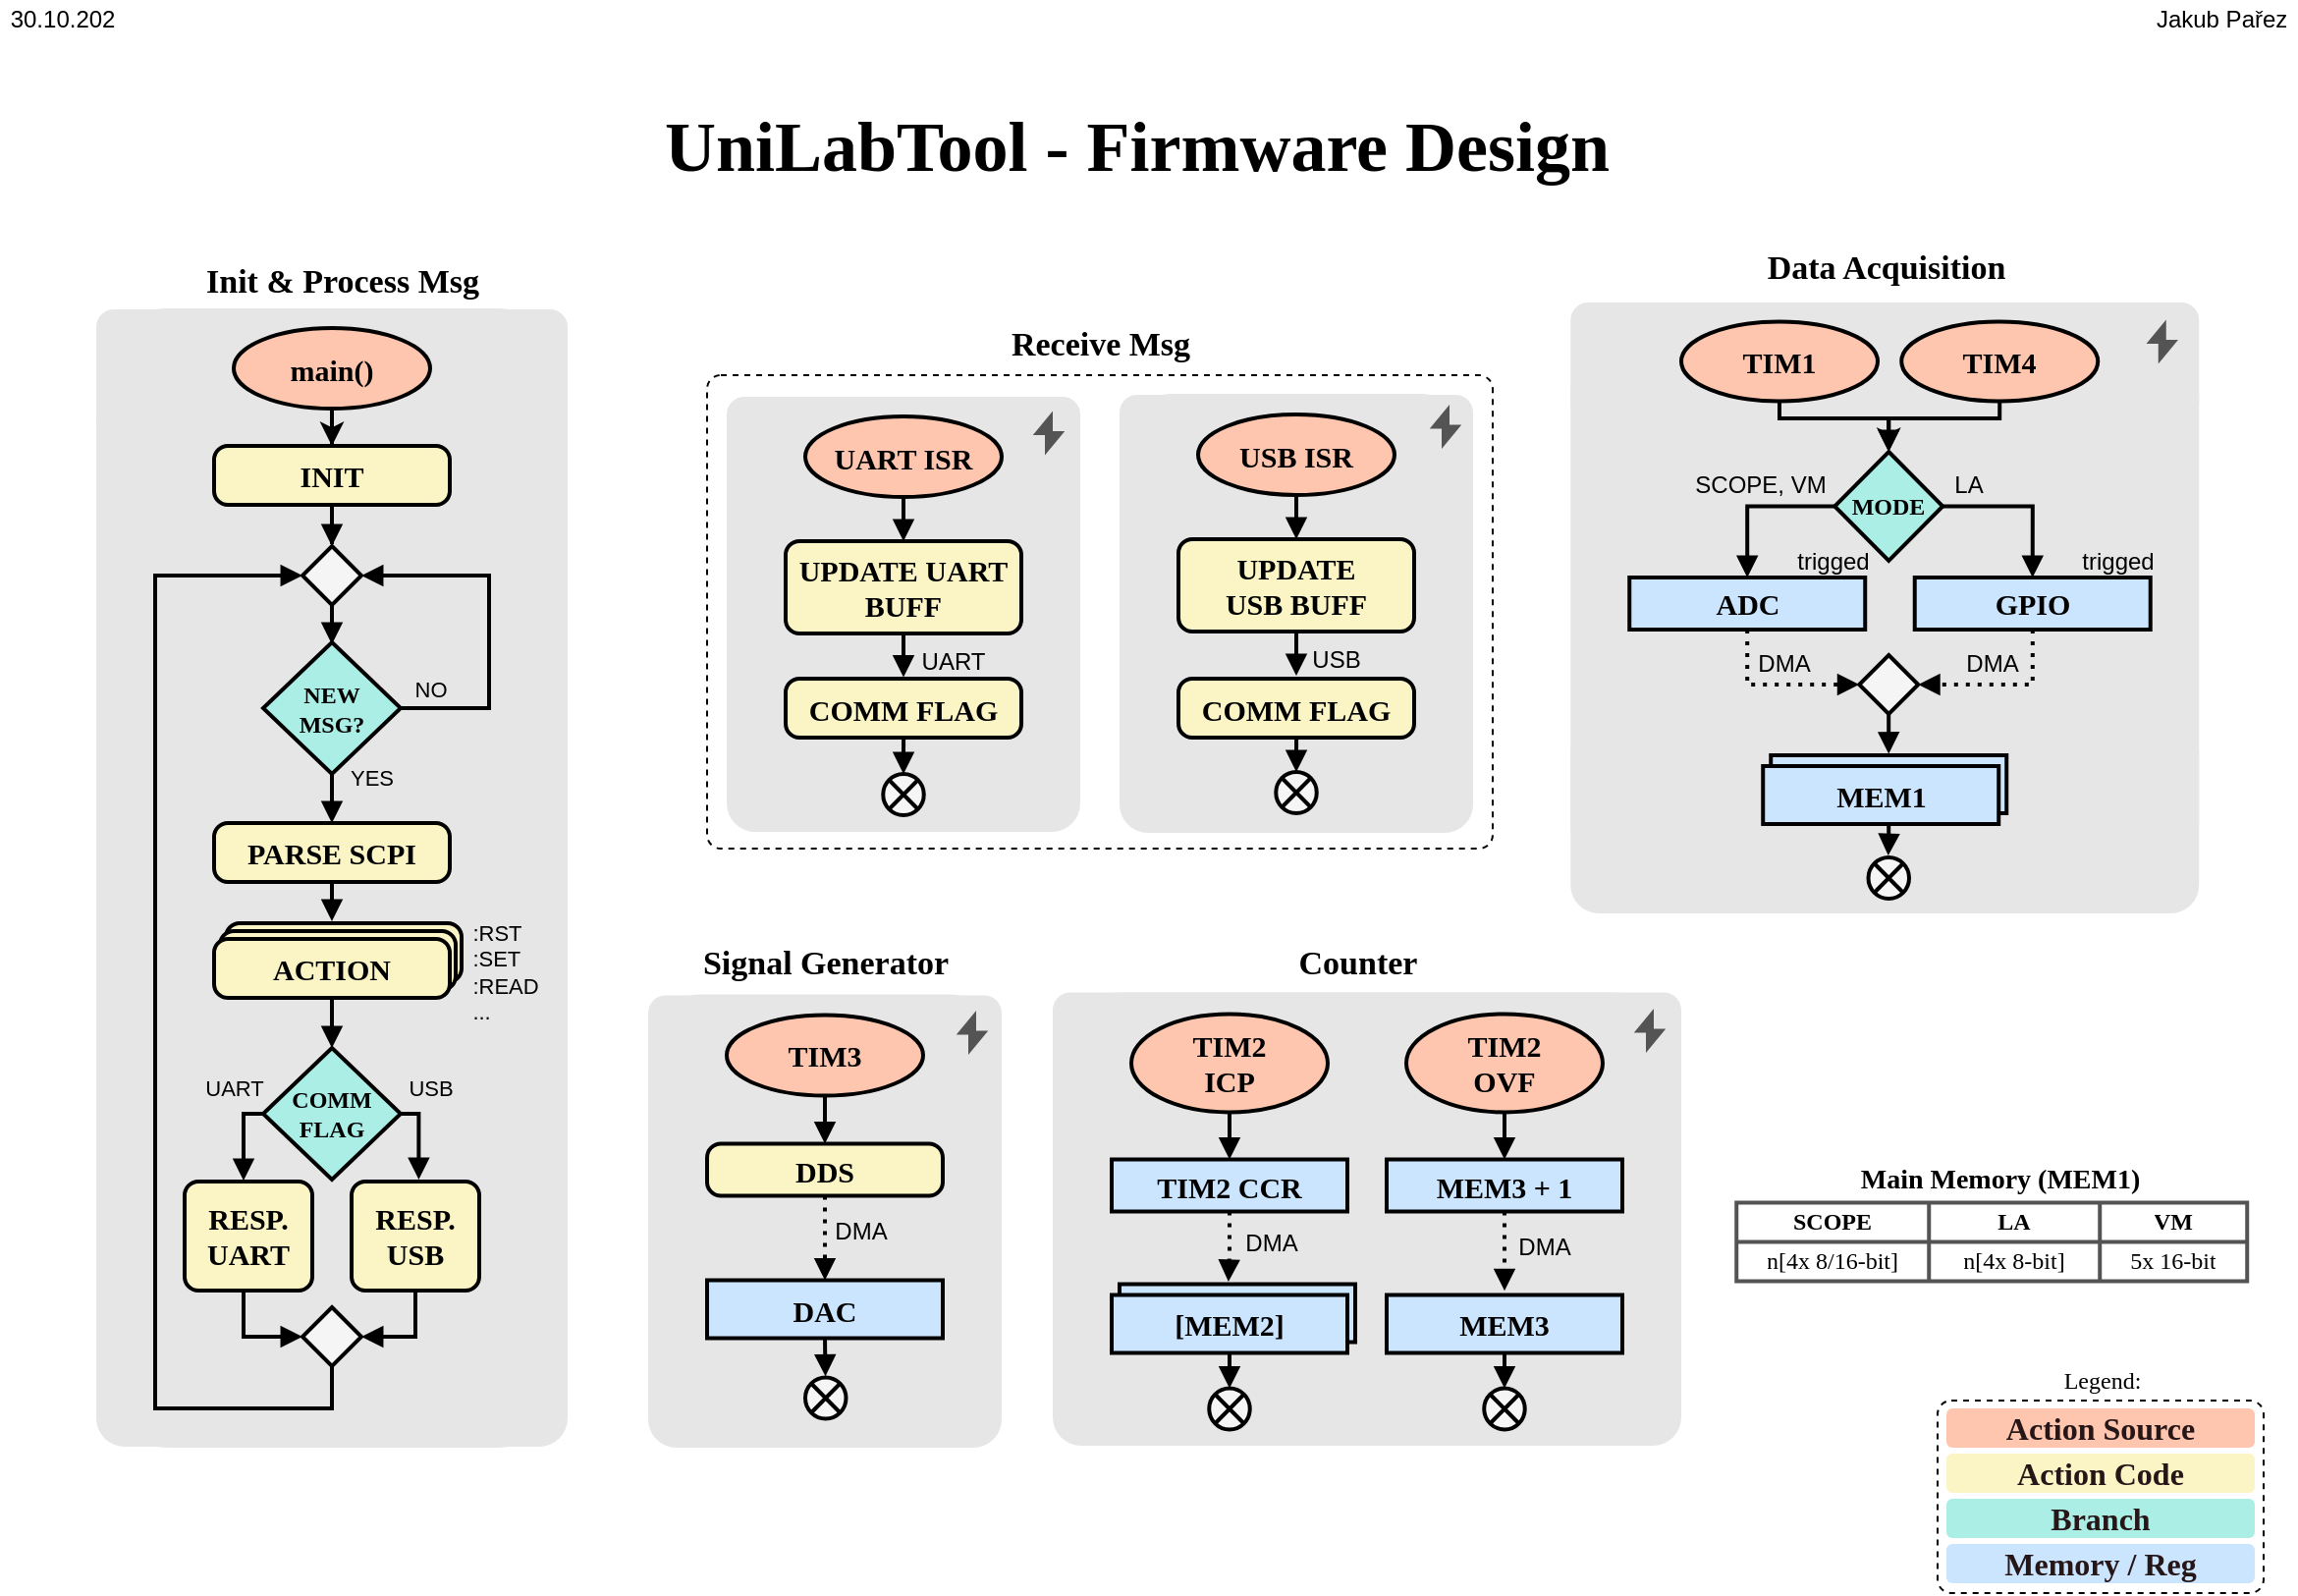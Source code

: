 <mxfile version="13.7.9" type="device"><diagram id="Ff3ut9odpYHVaMwXfQ2W" name="Stránka-"><mxGraphModel dx="1086" dy="967" grid="1" gridSize="10" guides="1" tooltips="1" connect="1" arrows="1" fold="1" page="1" pageScale="1" pageWidth="1169" pageHeight="827" math="0" shadow="0"><root><mxCell id="0"/><mxCell id="1" parent="0"/><mxCell id="0UQZcjpOGZKeCxhNP1ef-405" value="" style="rounded=1;whiteSpace=wrap;html=1;absoluteArcSize=1;arcSize=14;strokeWidth=1;fillColor=none;dashed=1;" parent="1" vertex="1"><mxGeometry x="986.5" y="713" width="166" height="98" as="geometry"/></mxCell><mxCell id="0UQZcjpOGZKeCxhNP1ef-327" value="" style="rounded=1;whiteSpace=wrap;html=1;absoluteArcSize=1;arcSize=14;strokeWidth=1;shadow=0;labelBackgroundColor=none;sketch=0;gradientColor=none;fillColor=none;dashed=1;" parent="1" vertex="1"><mxGeometry x="360" y="191" width="400" height="241" as="geometry"/></mxCell><mxCell id="0UQZcjpOGZKeCxhNP1ef-110" value="" style="rounded=1;whiteSpace=wrap;html=1;dashed=1;strokeColor=none;strokeWidth=2;fillColor=#E6E6E6;fontFamily=Verdana;fontSize=12;fontColor=#00BEF2" parent="1" vertex="1"><mxGeometry x="49" y="157" width="240" height="580" as="geometry"/></mxCell><mxCell id="0UQZcjpOGZKeCxhNP1ef-111" value="" style="whiteSpace=wrap;html=1;dashed=1;strokeColor=none;strokeWidth=2;fontFamily=Helvetica;fontSize=18;fontColor=#FFFFFF;fontStyle=1;rounded=1;fillColor=#E6E6E6;" parent="1" vertex="1"><mxGeometry x="49" y="157.5" width="240" height="60" as="geometry"/></mxCell><mxCell id="0UQZcjpOGZKeCxhNP1ef-112" value="&lt;font color=&quot;#000000&quot; face=&quot;Verdana&quot;&gt;UniLabTool - Firmware Design&lt;/font&gt;" style="text;html=1;strokeColor=none;fillColor=none;align=center;verticalAlign=middle;whiteSpace=wrap;overflow=hidden;dashed=1;fontSize=36;fontColor=#FFFFFF;fontFamily=Helvetica;fontStyle=1" parent="1" vertex="1"><mxGeometry x="49" y="50" width="1060" height="50" as="geometry"/></mxCell><mxCell id="0UQZcjpOGZKeCxhNP1ef-115" value="" style="whiteSpace=wrap;html=1;dashed=1;strokeColor=none;strokeWidth=2;fontFamily=Helvetica;fontSize=18;fontColor=#FFFFFF;fontStyle=1;rounded=1;fillColor=#E6E6E6;" parent="1" vertex="1"><mxGeometry x="49" y="639.5" width="240" height="97" as="geometry"/></mxCell><mxCell id="0UQZcjpOGZKeCxhNP1ef-204" value="&lt;font color=&quot;#261617&quot; face=&quot;Verdana&quot;&gt;&lt;span style=&quot;font-size: 16px&quot;&gt;&lt;b&gt;Action Code&lt;/b&gt;&lt;/span&gt;&lt;/font&gt;" style="rounded=1;whiteSpace=wrap;html=1;strokeColor=none;fillColor=#FBF5C5;" parent="1" vertex="1"><mxGeometry x="991" y="740" width="157" height="20" as="geometry"/></mxCell><mxCell id="0UQZcjpOGZKeCxhNP1ef-205" value="&lt;font color=&quot;#261617&quot; face=&quot;Verdana&quot;&gt;&lt;span style=&quot;font-size: 16px&quot;&gt;&lt;b&gt;Action Source&lt;/b&gt;&lt;/span&gt;&lt;/font&gt;" style="rounded=1;whiteSpace=wrap;html=1;strokeColor=none;fillColor=#FEC6AE;" parent="1" vertex="1"><mxGeometry x="991" y="717" width="157" height="20" as="geometry"/></mxCell><mxCell id="0UQZcjpOGZKeCxhNP1ef-206" value="&lt;font color=&quot;#261617&quot; face=&quot;Verdana&quot;&gt;&lt;span style=&quot;font-size: 16px&quot;&gt;&lt;b&gt;Branch&lt;/b&gt;&lt;/span&gt;&lt;/font&gt;" style="rounded=1;whiteSpace=wrap;html=1;strokeColor=none;fillColor=#AAEEE6;" parent="1" vertex="1"><mxGeometry x="991" y="763" width="157" height="20" as="geometry"/></mxCell><mxCell id="0UQZcjpOGZKeCxhNP1ef-215" value="&amp;nbsp;30.10.202" style="text;html=1;align=left;verticalAlign=middle;resizable=0;points=[];autosize=1;" parent="1" vertex="1"><mxGeometry width="80" height="20" as="geometry"/></mxCell><mxCell id="0UQZcjpOGZKeCxhNP1ef-216" value="Jakub Pařez&amp;nbsp;" style="text;html=1;align=right;verticalAlign=middle;resizable=0;points=[];autosize=1;" parent="1" vertex="1"><mxGeometry x="1079" width="90" height="20" as="geometry"/></mxCell><mxCell id="0UQZcjpOGZKeCxhNP1ef-232" style="edgeStyle=orthogonalEdgeStyle;rounded=0;orthogonalLoop=1;jettySize=auto;html=1;entryX=0.5;entryY=0;entryDx=0;entryDy=0;endArrow=block;endFill=1;strokeWidth=2;exitX=0.5;exitY=1;exitDx=0;exitDy=0;exitPerimeter=0;" parent="1" source="0UQZcjpOGZKeCxhNP1ef-257" target="0UQZcjpOGZKeCxhNP1ef-225" edge="1"><mxGeometry relative="1" as="geometry"><mxPoint x="169" y="397.0" as="sourcePoint"/></mxGeometry></mxCell><mxCell id="0UQZcjpOGZKeCxhNP1ef-240" style="edgeStyle=orthogonalEdgeStyle;rounded=0;orthogonalLoop=1;jettySize=auto;html=1;endArrow=block;endFill=1;entryX=1;entryY=0.5;entryDx=0;entryDy=0;entryPerimeter=0;strokeWidth=2;exitX=1;exitY=0.5;exitDx=0;exitDy=0;exitPerimeter=0;" parent="1" source="0UQZcjpOGZKeCxhNP1ef-257" target="0UQZcjpOGZKeCxhNP1ef-242" edge="1"><mxGeometry relative="1" as="geometry"><mxPoint x="171.0" y="300" as="targetPoint"/><mxPoint x="209" y="368.0" as="sourcePoint"/><Array as="points"><mxPoint x="249" y="360"/><mxPoint x="249" y="293"/></Array></mxGeometry></mxCell><mxCell id="0UQZcjpOGZKeCxhNP1ef-245" value="NO" style="edgeLabel;html=1;align=center;verticalAlign=middle;resizable=0;points=[];labelBackgroundColor=none;" parent="0UQZcjpOGZKeCxhNP1ef-240" vertex="1" connectable="0"><mxGeometry x="-0.899" y="-1" relative="1" as="geometry"><mxPoint x="5.83" y="-11" as="offset"/></mxGeometry></mxCell><mxCell id="0UQZcjpOGZKeCxhNP1ef-246" value="YES" style="edgeLabel;html=1;align=center;verticalAlign=middle;resizable=0;points=[];labelBackgroundColor=none;" parent="0UQZcjpOGZKeCxhNP1ef-240" vertex="1" connectable="0"><mxGeometry x="-0.899" y="-1" relative="1" as="geometry"><mxPoint x="-23.89" y="34.5" as="offset"/></mxGeometry></mxCell><mxCell id="0UQZcjpOGZKeCxhNP1ef-260" value="USB" style="edgeLabel;html=1;align=center;verticalAlign=middle;resizable=0;points=[];labelBackgroundColor=none;" parent="0UQZcjpOGZKeCxhNP1ef-240" vertex="1" connectable="0"><mxGeometry x="-0.899" y="-1" relative="1" as="geometry"><mxPoint x="6.03" y="192" as="offset"/></mxGeometry></mxCell><mxCell id="0UQZcjpOGZKeCxhNP1ef-261" value="UART" style="edgeLabel;html=1;align=center;verticalAlign=middle;resizable=0;points=[];labelBackgroundColor=none;" parent="0UQZcjpOGZKeCxhNP1ef-240" vertex="1" connectable="0"><mxGeometry x="-0.899" y="-1" relative="1" as="geometry"><mxPoint x="-93.97" y="192" as="offset"/></mxGeometry></mxCell><mxCell id="0UQZcjpOGZKeCxhNP1ef-304" value="&lt;div style=&quot;text-align: left&quot;&gt;&lt;span&gt;:RST&lt;/span&gt;&lt;/div&gt;&lt;div style=&quot;text-align: left&quot;&gt;&lt;span&gt;:SET&lt;/span&gt;&lt;/div&gt;&lt;div style=&quot;text-align: left&quot;&gt;&lt;span&gt;:READ&lt;/span&gt;&lt;/div&gt;&lt;div style=&quot;text-align: left&quot;&gt;&lt;span&gt;...&lt;/span&gt;&lt;/div&gt;" style="edgeLabel;html=1;align=center;verticalAlign=middle;resizable=0;points=[];labelBackgroundColor=none;" parent="0UQZcjpOGZKeCxhNP1ef-240" vertex="1" connectable="0"><mxGeometry x="-0.899" y="-1" relative="1" as="geometry"><mxPoint x="43.95" y="133.5" as="offset"/></mxGeometry></mxCell><mxCell id="0UQZcjpOGZKeCxhNP1ef-228" value="" style="edgeStyle=orthogonalEdgeStyle;rounded=0;orthogonalLoop=1;jettySize=auto;html=1;strokeWidth=2;" parent="1" source="0UQZcjpOGZKeCxhNP1ef-218" target="0UQZcjpOGZKeCxhNP1ef-219" edge="1"><mxGeometry relative="1" as="geometry"/></mxCell><mxCell id="0UQZcjpOGZKeCxhNP1ef-218" value="&lt;font face=&quot;Verdana&quot; size=&quot;1&quot;&gt;&lt;b style=&quot;font-size: 15px&quot;&gt;main()&lt;/b&gt;&lt;/font&gt;" style="ellipse;whiteSpace=wrap;html=1;rounded=1;fillColor=#FEC6AE;strokeWidth=2;" parent="1" vertex="1"><mxGeometry x="119" y="167" width="100" height="41" as="geometry"/></mxCell><mxCell id="0UQZcjpOGZKeCxhNP1ef-229" value="" style="edgeStyle=orthogonalEdgeStyle;rounded=0;orthogonalLoop=1;jettySize=auto;html=1;endArrow=block;endFill=1;strokeWidth=2;" parent="1" edge="1"><mxGeometry relative="1" as="geometry"><mxPoint x="169" y="303" as="sourcePoint"/><mxPoint x="169" y="328" as="targetPoint"/></mxGeometry></mxCell><mxCell id="0UQZcjpOGZKeCxhNP1ef-243" value="" style="edgeStyle=orthogonalEdgeStyle;rounded=0;orthogonalLoop=1;jettySize=auto;html=1;endArrow=block;endFill=1;entryX=0.5;entryY=0;entryDx=0;entryDy=0;entryPerimeter=0;strokeWidth=2;" parent="1" source="0UQZcjpOGZKeCxhNP1ef-219" target="0UQZcjpOGZKeCxhNP1ef-242" edge="1"><mxGeometry relative="1" as="geometry"/></mxCell><mxCell id="0UQZcjpOGZKeCxhNP1ef-219" value="&lt;font face=&quot;Verdana&quot; style=&quot;font-size: 15px&quot;&gt;&lt;b&gt;INIT&lt;/b&gt;&lt;/font&gt;" style="rounded=1;whiteSpace=wrap;html=1;absoluteArcSize=1;arcSize=14;strokeWidth=2;fillColor=#FBF5C5;" parent="1" vertex="1"><mxGeometry x="109" y="227" width="120" height="30" as="geometry"/></mxCell><mxCell id="0UQZcjpOGZKeCxhNP1ef-225" value="&lt;font face=&quot;Verdana&quot; style=&quot;font-size: 15px&quot;&gt;&lt;b&gt;PARSE SCPI&lt;/b&gt;&lt;/font&gt;" style="rounded=1;whiteSpace=wrap;html=1;absoluteArcSize=1;arcSize=14;strokeWidth=2;fillColor=#FBF5C5;" parent="1" vertex="1"><mxGeometry x="109" y="419" width="120" height="30" as="geometry"/></mxCell><mxCell id="0UQZcjpOGZKeCxhNP1ef-248" style="edgeStyle=orthogonalEdgeStyle;rounded=0;orthogonalLoop=1;jettySize=auto;html=1;entryX=0.5;entryY=0;entryDx=0;entryDy=0;endArrow=block;endFill=1;strokeWidth=2;entryPerimeter=0;" parent="1" source="0UQZcjpOGZKeCxhNP1ef-226" target="0UQZcjpOGZKeCxhNP1ef-247" edge="1"><mxGeometry relative="1" as="geometry"><mxPoint x="169" y="540" as="targetPoint"/></mxGeometry></mxCell><mxCell id="0UQZcjpOGZKeCxhNP1ef-244" style="edgeStyle=orthogonalEdgeStyle;rounded=0;orthogonalLoop=1;jettySize=auto;html=1;entryX=0;entryY=0.5;entryDx=0;entryDy=0;entryPerimeter=0;endArrow=block;endFill=1;strokeWidth=2;exitX=0.5;exitY=1;exitDx=0;exitDy=0;exitPerimeter=0;" parent="1" source="0UQZcjpOGZKeCxhNP1ef-253" target="0UQZcjpOGZKeCxhNP1ef-242" edge="1"><mxGeometry relative="1" as="geometry"><mxPoint x="169" y="707" as="sourcePoint"/><Array as="points"><mxPoint x="169" y="717"/><mxPoint x="79" y="717"/><mxPoint x="79" y="293"/></Array></mxGeometry></mxCell><mxCell id="0UQZcjpOGZKeCxhNP1ef-242" value="" style="strokeWidth=2;html=1;shape=mxgraph.flowchart.decision;whiteSpace=wrap;rounded=1;fillColor=#F5F5F5;" parent="1" vertex="1"><mxGeometry x="154" y="278" width="30" height="30" as="geometry"/></mxCell><mxCell id="0UQZcjpOGZKeCxhNP1ef-254" style="edgeStyle=orthogonalEdgeStyle;rounded=0;orthogonalLoop=1;jettySize=auto;html=1;exitX=0;exitY=0.5;exitDx=0;exitDy=0;exitPerimeter=0;endArrow=block;endFill=1;strokeWidth=2;" parent="1" source="0UQZcjpOGZKeCxhNP1ef-247" edge="1"><mxGeometry relative="1" as="geometry"><mxPoint x="124" y="601" as="targetPoint"/><Array as="points"><mxPoint x="124" y="567"/></Array></mxGeometry></mxCell><mxCell id="0UQZcjpOGZKeCxhNP1ef-255" style="edgeStyle=orthogonalEdgeStyle;rounded=0;orthogonalLoop=1;jettySize=auto;html=1;exitX=1;exitY=0.5;exitDx=0;exitDy=0;exitPerimeter=0;entryX=0.526;entryY=-0.019;entryDx=0;entryDy=0;endArrow=block;endFill=1;strokeWidth=2;entryPerimeter=0;" parent="1" source="0UQZcjpOGZKeCxhNP1ef-247" target="0UQZcjpOGZKeCxhNP1ef-252" edge="1"><mxGeometry relative="1" as="geometry"><Array as="points"><mxPoint x="213" y="567"/></Array></mxGeometry></mxCell><mxCell id="0UQZcjpOGZKeCxhNP1ef-247" value="&lt;b&gt;&lt;font face=&quot;Verdana&quot; style=&quot;font-size: 12px&quot;&gt;COMM&lt;br&gt;FLAG&lt;/font&gt;&lt;/b&gt;" style="strokeWidth=2;html=1;shape=mxgraph.flowchart.decision;whiteSpace=wrap;rounded=1;fillColor=#AAEEE6;" parent="1" vertex="1"><mxGeometry x="134" y="533.5" width="70" height="67" as="geometry"/></mxCell><mxCell id="0UQZcjpOGZKeCxhNP1ef-256" style="edgeStyle=orthogonalEdgeStyle;rounded=0;orthogonalLoop=1;jettySize=auto;html=1;exitX=0.5;exitY=1;exitDx=0;exitDy=0;entryX=0;entryY=0.5;entryDx=0;entryDy=0;entryPerimeter=0;endArrow=block;endFill=1;strokeWidth=2;" parent="1" source="0UQZcjpOGZKeCxhNP1ef-250" target="0UQZcjpOGZKeCxhNP1ef-253" edge="1"><mxGeometry relative="1" as="geometry"><Array as="points"><mxPoint x="124" y="680.5"/></Array></mxGeometry></mxCell><mxCell id="0UQZcjpOGZKeCxhNP1ef-250" value="&lt;font face=&quot;Verdana&quot; style=&quot;font-size: 15px&quot;&gt;&lt;b&gt;RESP.&lt;br&gt;UART&lt;br&gt;&lt;/b&gt;&lt;/font&gt;" style="rounded=1;whiteSpace=wrap;html=1;absoluteArcSize=1;arcSize=14;strokeWidth=2;fillColor=#FBF5C5;" parent="1" vertex="1"><mxGeometry x="94" y="601.5" width="65" height="55.5" as="geometry"/></mxCell><mxCell id="0UQZcjpOGZKeCxhNP1ef-259" style="edgeStyle=orthogonalEdgeStyle;rounded=0;orthogonalLoop=1;jettySize=auto;html=1;entryX=1;entryY=0.5;entryDx=0;entryDy=0;entryPerimeter=0;endArrow=block;endFill=1;strokeWidth=2;" parent="1" source="0UQZcjpOGZKeCxhNP1ef-252" target="0UQZcjpOGZKeCxhNP1ef-253" edge="1"><mxGeometry relative="1" as="geometry"/></mxCell><mxCell id="0UQZcjpOGZKeCxhNP1ef-252" value="&lt;font face=&quot;Verdana&quot; style=&quot;font-size: 15px&quot;&gt;&lt;b&gt;RESP.&lt;br&gt;USB&lt;br&gt;&lt;/b&gt;&lt;/font&gt;" style="rounded=1;whiteSpace=wrap;html=1;absoluteArcSize=1;arcSize=14;strokeWidth=2;fillColor=#FBF5C5;" parent="1" vertex="1"><mxGeometry x="179" y="601.5" width="65" height="55.5" as="geometry"/></mxCell><mxCell id="0UQZcjpOGZKeCxhNP1ef-253" value="" style="strokeWidth=2;html=1;shape=mxgraph.flowchart.decision;whiteSpace=wrap;rounded=1;fillColor=#F5F5F5;" parent="1" vertex="1"><mxGeometry x="154" y="665.5" width="30" height="30" as="geometry"/></mxCell><mxCell id="0UQZcjpOGZKeCxhNP1ef-257" value="&lt;b&gt;&lt;font face=&quot;Verdana&quot; style=&quot;font-size: 12px&quot;&gt;NEW&lt;br&gt;MSG?&lt;/font&gt;&lt;/b&gt;" style="strokeWidth=2;html=1;shape=mxgraph.flowchart.decision;whiteSpace=wrap;rounded=1;fillColor=#AAEEE6;" parent="1" vertex="1"><mxGeometry x="134" y="327" width="70" height="67" as="geometry"/></mxCell><mxCell id="0UQZcjpOGZKeCxhNP1ef-264" value="" style="rounded=1;whiteSpace=wrap;html=1;dashed=1;strokeWidth=2;fillColor=#E6E6E6;fontFamily=Verdana;fontSize=12;fontColor=#00BEF2;strokeColor=none;" parent="1" vertex="1"><mxGeometry x="370" y="220.5" width="180" height="199.5" as="geometry"/></mxCell><mxCell id="0UQZcjpOGZKeCxhNP1ef-265" value="" style="whiteSpace=wrap;html=1;dashed=1;strokeColor=none;strokeWidth=2;fontFamily=Helvetica;fontSize=18;fontColor=#FFFFFF;fontStyle=1;rounded=1;fillColor=#E6E6E6;" parent="1" vertex="1"><mxGeometry x="370" y="202" width="180" height="60" as="geometry"/></mxCell><mxCell id="0UQZcjpOGZKeCxhNP1ef-266" value="" style="whiteSpace=wrap;html=1;dashed=1;strokeColor=none;strokeWidth=2;fontFamily=Helvetica;fontSize=18;fontColor=#FFFFFF;fontStyle=1;rounded=1;fillColor=#E6E6E6;" parent="1" vertex="1"><mxGeometry x="370.01" y="327" width="180" height="96.5" as="geometry"/></mxCell><mxCell id="0UQZcjpOGZKeCxhNP1ef-435" style="edgeStyle=orthogonalEdgeStyle;rounded=0;jumpStyle=none;orthogonalLoop=1;jettySize=auto;html=1;entryX=0.5;entryY=0;entryDx=0;entryDy=0;startArrow=none;startFill=0;endArrow=block;endFill=1;strokeWidth=2;" parent="1" source="0UQZcjpOGZKeCxhNP1ef-274" target="0UQZcjpOGZKeCxhNP1ef-296" edge="1"><mxGeometry relative="1" as="geometry"/></mxCell><mxCell id="0UQZcjpOGZKeCxhNP1ef-274" value="&lt;font face=&quot;Verdana&quot; size=&quot;1&quot;&gt;&lt;b style=&quot;font-size: 15px&quot;&gt;UART ISR&lt;/b&gt;&lt;/font&gt;" style="ellipse;whiteSpace=wrap;html=1;rounded=1;fillColor=#FEC6AE;strokeWidth=2;shadow=0;sketch=0;perimeterSpacing=0;" parent="1" vertex="1"><mxGeometry x="410" y="212" width="100" height="41" as="geometry"/></mxCell><mxCell id="0UQZcjpOGZKeCxhNP1ef-293" value="" style="html=1;verticalLabelPosition=bottom;align=center;labelBackgroundColor=#ffffff;verticalAlign=top;strokeWidth=2;shadow=0;dashed=0;shape=mxgraph.ios7.icons.flash;rounded=1;fillColor=#545454;strokeColor=#545454;" parent="1" vertex="1"><mxGeometry x="528" y="212" width="12" height="17" as="geometry"/></mxCell><mxCell id="0UQZcjpOGZKeCxhNP1ef-301" value="" style="edgeStyle=orthogonalEdgeStyle;rounded=0;orthogonalLoop=1;jettySize=auto;html=1;endArrow=block;endFill=1;strokeWidth=2;entryX=0.5;entryY=-0.024;entryDx=0;entryDy=0;entryPerimeter=0;" parent="1" source="0UQZcjpOGZKeCxhNP1ef-296" target="Mzk3FfpV_maBRTeDFCtG-1" edge="1"><mxGeometry relative="1" as="geometry"><mxPoint x="460.029" y="342.5" as="targetPoint"/></mxGeometry></mxCell><mxCell id="0UQZcjpOGZKeCxhNP1ef-296" value="&lt;font face=&quot;Verdana&quot; style=&quot;font-size: 15px&quot;&gt;&lt;b&gt;UPDATE UART BUFF&lt;/b&gt;&lt;/font&gt;" style="rounded=1;whiteSpace=wrap;html=1;absoluteArcSize=1;arcSize=14;strokeWidth=2;fillColor=#FBF5C5;" parent="1" vertex="1"><mxGeometry x="400" y="275.5" width="120" height="47" as="geometry"/></mxCell><mxCell id="0UQZcjpOGZKeCxhNP1ef-302" style="edgeStyle=orthogonalEdgeStyle;rounded=0;orthogonalLoop=1;jettySize=auto;html=1;entryX=0.5;entryY=0;entryDx=0;entryDy=0;entryPerimeter=0;endArrow=block;endFill=1;strokeWidth=2;" parent="1" target="0UQZcjpOGZKeCxhNP1ef-300" edge="1"><mxGeometry relative="1" as="geometry"><mxPoint x="460.029" y="373.5" as="sourcePoint"/></mxGeometry></mxCell><mxCell id="0UQZcjpOGZKeCxhNP1ef-300" value="" style="verticalLabelPosition=bottom;verticalAlign=top;html=1;shape=mxgraph.flowchart.or;rounded=1;shadow=0;labelBackgroundColor=none;sketch=0;strokeColor=#000000;strokeWidth=2;gradientColor=none;fillColor=#F5F5F5;" parent="1" vertex="1"><mxGeometry x="449.63" y="394" width="20.75" height="21" as="geometry"/></mxCell><mxCell id="0UQZcjpOGZKeCxhNP1ef-306" value="" style="rounded=1;whiteSpace=wrap;html=1;dashed=1;strokeWidth=2;fillColor=#E6E6E6;fontFamily=Verdana;fontSize=12;fontColor=#00BEF2;strokeColor=none;" parent="1" vertex="1"><mxGeometry x="570" y="200.5" width="180" height="219.5" as="geometry"/></mxCell><mxCell id="0UQZcjpOGZKeCxhNP1ef-307" value="" style="whiteSpace=wrap;html=1;dashed=1;strokeColor=none;strokeWidth=2;fontFamily=Helvetica;fontSize=18;fontColor=#FFFFFF;fontStyle=1;rounded=1;fillColor=#E6E6E6;" parent="1" vertex="1"><mxGeometry x="570" y="201" width="180" height="60" as="geometry"/></mxCell><mxCell id="0UQZcjpOGZKeCxhNP1ef-308" value="" style="whiteSpace=wrap;html=1;dashed=1;strokeColor=none;strokeWidth=2;fontFamily=Helvetica;fontSize=18;fontColor=#FFFFFF;fontStyle=1;rounded=1;fillColor=#E6E6E6;" parent="1" vertex="1"><mxGeometry x="570" y="327.5" width="180" height="96.5" as="geometry"/></mxCell><mxCell id="0UQZcjpOGZKeCxhNP1ef-436" style="edgeStyle=orthogonalEdgeStyle;rounded=0;jumpStyle=none;orthogonalLoop=1;jettySize=auto;html=1;entryX=0.5;entryY=0;entryDx=0;entryDy=0;startArrow=none;startFill=0;endArrow=block;endFill=1;strokeWidth=2;" parent="1" source="0UQZcjpOGZKeCxhNP1ef-309" target="0UQZcjpOGZKeCxhNP1ef-312" edge="1"><mxGeometry relative="1" as="geometry"/></mxCell><mxCell id="0UQZcjpOGZKeCxhNP1ef-309" value="&lt;font face=&quot;Verdana&quot; size=&quot;1&quot;&gt;&lt;b style=&quot;font-size: 15px&quot;&gt;USB ISR&lt;/b&gt;&lt;/font&gt;" style="ellipse;whiteSpace=wrap;html=1;rounded=1;fillColor=#FEC6AE;strokeWidth=2;shadow=0;sketch=0;" parent="1" vertex="1"><mxGeometry x="610" y="211" width="100" height="41" as="geometry"/></mxCell><mxCell id="0UQZcjpOGZKeCxhNP1ef-310" value="" style="html=1;verticalLabelPosition=bottom;align=center;labelBackgroundColor=#ffffff;verticalAlign=top;strokeWidth=2;shadow=0;dashed=0;shape=mxgraph.ios7.icons.flash;rounded=1;fillColor=#545454;strokeColor=#545454;" parent="1" vertex="1"><mxGeometry x="730" y="208.75" width="12" height="17" as="geometry"/></mxCell><mxCell id="0UQZcjpOGZKeCxhNP1ef-311" value="" style="edgeStyle=orthogonalEdgeStyle;rounded=0;orthogonalLoop=1;jettySize=auto;html=1;endArrow=block;endFill=1;strokeWidth=2;entryX=0.5;entryY=0.171;entryDx=0;entryDy=0;entryPerimeter=0;" parent="1" source="0UQZcjpOGZKeCxhNP1ef-312" target="0UQZcjpOGZKeCxhNP1ef-308" edge="1"><mxGeometry relative="1" as="geometry"><mxPoint x="660.029" y="341.5" as="targetPoint"/></mxGeometry></mxCell><mxCell id="0UQZcjpOGZKeCxhNP1ef-312" value="&lt;font face=&quot;Verdana&quot; style=&quot;font-size: 15px&quot;&gt;&lt;b&gt;UPDATE&lt;br&gt;USB BUFF&lt;/b&gt;&lt;/font&gt;" style="rounded=1;whiteSpace=wrap;html=1;absoluteArcSize=1;arcSize=14;strokeWidth=2;fillColor=#FBF5C5;" parent="1" vertex="1"><mxGeometry x="600" y="274.5" width="120" height="47" as="geometry"/></mxCell><mxCell id="0UQZcjpOGZKeCxhNP1ef-313" style="edgeStyle=orthogonalEdgeStyle;rounded=0;orthogonalLoop=1;jettySize=auto;html=1;entryX=0.5;entryY=0;entryDx=0;entryDy=0;entryPerimeter=0;endArrow=block;endFill=1;strokeWidth=2;" parent="1" target="0UQZcjpOGZKeCxhNP1ef-315" edge="1"><mxGeometry relative="1" as="geometry"><mxPoint x="660.029" y="372.5" as="sourcePoint"/></mxGeometry></mxCell><mxCell id="0UQZcjpOGZKeCxhNP1ef-315" value="" style="verticalLabelPosition=bottom;verticalAlign=top;html=1;shape=mxgraph.flowchart.or;rounded=1;shadow=0;labelBackgroundColor=none;sketch=0;strokeColor=#000000;strokeWidth=2;gradientColor=none;fillColor=#F5F5F5;" parent="1" vertex="1"><mxGeometry x="649.63" y="393" width="20.75" height="21" as="geometry"/></mxCell><mxCell id="0UQZcjpOGZKeCxhNP1ef-328" value="&lt;font face=&quot;Verdana&quot; style=&quot;font-size: 17px&quot;&gt;&lt;b&gt;Receive Msg&lt;/b&gt;&lt;/font&gt;" style="text;html=1;align=center;verticalAlign=middle;resizable=0;points=[];autosize=1;" parent="1" vertex="1"><mxGeometry x="495" y="165.5" width="130" height="20" as="geometry"/></mxCell><mxCell id="0UQZcjpOGZKeCxhNP1ef-333" value="&lt;font face=&quot;Verdana&quot; style=&quot;font-size: 17px&quot;&gt;&lt;b&gt;Signal Generator&lt;/b&gt;&lt;/font&gt;" style="text;html=1;align=center;verticalAlign=middle;resizable=0;points=[];autosize=1;" parent="1" vertex="1"><mxGeometry x="330" y="480.75" width="180" height="20" as="geometry"/></mxCell><mxCell id="0UQZcjpOGZKeCxhNP1ef-336" value="" style="rounded=1;whiteSpace=wrap;html=1;absoluteArcSize=1;arcSize=14;strokeWidth=2;fillColor=#FBF5C5;" parent="1" vertex="1"><mxGeometry x="115" y="470" width="120" height="30" as="geometry"/></mxCell><mxCell id="0UQZcjpOGZKeCxhNP1ef-335" value="" style="rounded=1;whiteSpace=wrap;html=1;absoluteArcSize=1;arcSize=14;strokeWidth=2;fillColor=#FBF5C5;" parent="1" vertex="1"><mxGeometry x="112" y="474" width="120" height="30" as="geometry"/></mxCell><mxCell id="0UQZcjpOGZKeCxhNP1ef-226" value="&lt;font face=&quot;Verdana&quot; style=&quot;font-size: 15px&quot;&gt;&lt;b&gt;ACTION&lt;/b&gt;&lt;/font&gt;" style="rounded=1;whiteSpace=wrap;html=1;absoluteArcSize=1;arcSize=14;strokeWidth=2;fillColor=#FBF5C5;" parent="1" vertex="1"><mxGeometry x="109" y="478" width="120" height="30" as="geometry"/></mxCell><mxCell id="0UQZcjpOGZKeCxhNP1ef-233" value="" style="edgeStyle=orthogonalEdgeStyle;rounded=0;orthogonalLoop=1;jettySize=auto;html=1;endArrow=block;endFill=1;strokeWidth=2;" parent="1" source="0UQZcjpOGZKeCxhNP1ef-225" edge="1"><mxGeometry relative="1" as="geometry"><mxPoint x="169" y="469" as="targetPoint"/><Array as="points"><mxPoint x="169" y="457"/><mxPoint x="169" y="457"/></Array></mxGeometry></mxCell><mxCell id="0UQZcjpOGZKeCxhNP1ef-337" value="" style="rounded=1;whiteSpace=wrap;html=1;dashed=1;strokeWidth=2;fillColor=#E6E6E6;fontFamily=Verdana;fontSize=12;fontColor=#00BEF2;strokeColor=none;" parent="1" vertex="1"><mxGeometry x="536" y="505.25" width="320" height="230.5" as="geometry"/></mxCell><mxCell id="0UQZcjpOGZKeCxhNP1ef-338" value="" style="whiteSpace=wrap;html=1;dashed=1;strokeColor=none;strokeWidth=2;fontFamily=Helvetica;fontSize=18;fontColor=#FFFFFF;fontStyle=1;rounded=1;fillColor=#E6E6E6;" parent="1" vertex="1"><mxGeometry x="536" y="505.25" width="320" height="60" as="geometry"/></mxCell><mxCell id="0UQZcjpOGZKeCxhNP1ef-339" value="" style="whiteSpace=wrap;html=1;dashed=1;strokeColor=none;strokeWidth=2;fontFamily=Helvetica;fontSize=18;fontColor=#FFFFFF;fontStyle=1;rounded=1;fillColor=#E6E6E6;" parent="1" vertex="1"><mxGeometry x="536" y="639.5" width="320" height="96.5" as="geometry"/></mxCell><mxCell id="0UQZcjpOGZKeCxhNP1ef-433" style="edgeStyle=orthogonalEdgeStyle;rounded=0;jumpStyle=none;orthogonalLoop=1;jettySize=auto;html=1;entryX=0.5;entryY=0;entryDx=0;entryDy=0;startArrow=none;startFill=0;endArrow=block;endFill=1;strokeWidth=2;" parent="1" source="0UQZcjpOGZKeCxhNP1ef-340" target="0UQZcjpOGZKeCxhNP1ef-343" edge="1"><mxGeometry relative="1" as="geometry"/></mxCell><mxCell id="0UQZcjpOGZKeCxhNP1ef-340" value="&lt;font face=&quot;Verdana&quot; size=&quot;1&quot;&gt;&lt;b style=&quot;font-size: 15px&quot;&gt;TIM2 &lt;br&gt;ICP&lt;/b&gt;&lt;/font&gt;" style="ellipse;whiteSpace=wrap;html=1;rounded=1;fillColor=#FEC6AE;strokeWidth=2;shadow=0;sketch=0;" parent="1" vertex="1"><mxGeometry x="576" y="516.24" width="100" height="50" as="geometry"/></mxCell><mxCell id="0UQZcjpOGZKeCxhNP1ef-341" value="" style="html=1;verticalLabelPosition=bottom;align=center;labelBackgroundColor=#ffffff;verticalAlign=top;strokeWidth=2;shadow=0;dashed=0;shape=mxgraph.ios7.icons.flash;rounded=1;fillColor=#545454;strokeColor=#545454;" parent="1" vertex="1"><mxGeometry x="834" y="516.24" width="12" height="17" as="geometry"/></mxCell><mxCell id="0UQZcjpOGZKeCxhNP1ef-353" value="" style="edgeStyle=orthogonalEdgeStyle;rounded=0;jumpStyle=none;orthogonalLoop=1;jettySize=auto;html=1;dashed=1;dashPattern=1 2;startArrow=none;startFill=0;endArrow=block;endFill=1;strokeWidth=2;entryX=0.462;entryY=-0.044;entryDx=0;entryDy=0;entryPerimeter=0;" parent="1" source="0UQZcjpOGZKeCxhNP1ef-343" target="0UQZcjpOGZKeCxhNP1ef-403" edge="1"><mxGeometry relative="1" as="geometry"/></mxCell><mxCell id="0UQZcjpOGZKeCxhNP1ef-343" value="&lt;font face=&quot;Verdana&quot;&gt;&lt;span style=&quot;font-size: 15px&quot;&gt;&lt;b&gt;TIM2 CCR&lt;/b&gt;&lt;/span&gt;&lt;/font&gt;" style="rounded=0;whiteSpace=wrap;html=1;absoluteArcSize=1;arcSize=14;strokeWidth=2;fillColor=#CCE5FF;" parent="1" vertex="1"><mxGeometry x="566" y="590.25" width="120" height="26.5" as="geometry"/></mxCell><mxCell id="0UQZcjpOGZKeCxhNP1ef-386" style="edgeStyle=orthogonalEdgeStyle;rounded=0;jumpStyle=none;orthogonalLoop=1;jettySize=auto;html=1;exitX=0.5;exitY=1;exitDx=0;exitDy=0;entryX=0.5;entryY=0;entryDx=0;entryDy=0;entryPerimeter=0;startArrow=none;startFill=0;endArrow=block;endFill=1;strokeWidth=2;" parent="1" source="0UQZcjpOGZKeCxhNP1ef-345" target="0UQZcjpOGZKeCxhNP1ef-346" edge="1"><mxGeometry relative="1" as="geometry"/></mxCell><mxCell id="0UQZcjpOGZKeCxhNP1ef-346" value="" style="verticalLabelPosition=bottom;verticalAlign=top;html=1;shape=mxgraph.flowchart.or;rounded=1;shadow=0;labelBackgroundColor=none;sketch=0;strokeColor=#000000;strokeWidth=2;gradientColor=none;fillColor=#F5F5F5;" parent="1" vertex="1"><mxGeometry x="615.62" y="706.75" width="20.75" height="21" as="geometry"/></mxCell><mxCell id="0UQZcjpOGZKeCxhNP1ef-350" value="&lt;font face=&quot;Verdana&quot; style=&quot;font-size: 17px&quot;&gt;&lt;b&gt;Counter&lt;/b&gt;&lt;/font&gt;" style="text;html=1;align=center;verticalAlign=middle;resizable=0;points=[];autosize=1;" parent="1" vertex="1"><mxGeometry x="646" y="480.75" width="90" height="20" as="geometry"/></mxCell><mxCell id="0UQZcjpOGZKeCxhNP1ef-370" value="" style="rounded=1;whiteSpace=wrap;html=1;dashed=1;strokeWidth=2;fillColor=#E6E6E6;fontFamily=Verdana;fontSize=12;fontColor=#00BEF2;strokeColor=none;" parent="1" vertex="1"><mxGeometry x="330" y="506.25" width="180" height="230.5" as="geometry"/></mxCell><mxCell id="0UQZcjpOGZKeCxhNP1ef-371" value="" style="whiteSpace=wrap;html=1;dashed=1;strokeColor=none;strokeWidth=2;fontFamily=Helvetica;fontSize=18;fontColor=#FFFFFF;fontStyle=1;rounded=1;fillColor=#E6E6E6;" parent="1" vertex="1"><mxGeometry x="330" y="506.75" width="180" height="60" as="geometry"/></mxCell><mxCell id="0UQZcjpOGZKeCxhNP1ef-372" value="" style="whiteSpace=wrap;html=1;dashed=1;strokeColor=none;strokeWidth=2;fontFamily=Helvetica;fontSize=18;fontColor=#FFFFFF;fontStyle=1;rounded=1;fillColor=#E6E6E6;" parent="1" vertex="1"><mxGeometry x="330" y="640.5" width="180" height="96.5" as="geometry"/></mxCell><mxCell id="0UQZcjpOGZKeCxhNP1ef-432" style="edgeStyle=orthogonalEdgeStyle;rounded=0;jumpStyle=none;orthogonalLoop=1;jettySize=auto;html=1;startArrow=none;startFill=0;endArrow=block;endFill=1;strokeWidth=2;entryX=0.5;entryY=0;entryDx=0;entryDy=0;" parent="1" source="0UQZcjpOGZKeCxhNP1ef-373" target="0UQZcjpOGZKeCxhNP1ef-376" edge="1"><mxGeometry relative="1" as="geometry"/></mxCell><mxCell id="0UQZcjpOGZKeCxhNP1ef-373" value="&lt;font face=&quot;Verdana&quot; size=&quot;1&quot;&gt;&lt;b style=&quot;font-size: 15px&quot;&gt;TIM3&lt;/b&gt;&lt;/font&gt;" style="ellipse;whiteSpace=wrap;html=1;rounded=1;fillColor=#FEC6AE;strokeWidth=2;shadow=0;sketch=0;" parent="1" vertex="1"><mxGeometry x="370" y="516.75" width="100" height="41" as="geometry"/></mxCell><mxCell id="0UQZcjpOGZKeCxhNP1ef-374" value="" style="html=1;verticalLabelPosition=bottom;align=center;labelBackgroundColor=#ffffff;verticalAlign=top;strokeWidth=2;shadow=0;dashed=0;shape=mxgraph.ios7.icons.flash;rounded=1;fillColor=#545454;strokeColor=#545454;" parent="1" vertex="1"><mxGeometry x="489" y="517.24" width="12" height="17" as="geometry"/></mxCell><mxCell id="0UQZcjpOGZKeCxhNP1ef-375" value="" style="edgeStyle=orthogonalEdgeStyle;rounded=0;orthogonalLoop=1;jettySize=auto;html=1;endArrow=block;endFill=1;strokeWidth=2;dashed=1;dashPattern=1 2;" parent="1" source="0UQZcjpOGZKeCxhNP1ef-376" target="0UQZcjpOGZKeCxhNP1ef-377" edge="1"><mxGeometry relative="1" as="geometry"/></mxCell><mxCell id="0UQZcjpOGZKeCxhNP1ef-376" value="&lt;font face=&quot;Verdana&quot;&gt;&lt;span style=&quot;font-size: 15px&quot;&gt;&lt;b&gt;DDS&lt;/b&gt;&lt;/span&gt;&lt;/font&gt;" style="rounded=1;whiteSpace=wrap;html=1;absoluteArcSize=1;arcSize=14;strokeWidth=2;fillColor=#FBF5C5;" parent="1" vertex="1"><mxGeometry x="360" y="582.25" width="120" height="26.5" as="geometry"/></mxCell><mxCell id="0UQZcjpOGZKeCxhNP1ef-377" value="&lt;font face=&quot;Verdana&quot; style=&quot;font-size: 15px&quot;&gt;&lt;b&gt;DAC&lt;br&gt;&lt;/b&gt;&lt;/font&gt;" style="rounded=0;whiteSpace=wrap;html=1;absoluteArcSize=1;arcSize=14;strokeWidth=2;fillColor=#CCE5FF;" parent="1" vertex="1"><mxGeometry x="360" y="651.75" width="120" height="29.5" as="geometry"/></mxCell><mxCell id="0UQZcjpOGZKeCxhNP1ef-378" value="" style="verticalLabelPosition=bottom;verticalAlign=top;html=1;shape=mxgraph.flowchart.or;rounded=1;shadow=0;labelBackgroundColor=none;sketch=0;strokeColor=#000000;strokeWidth=2;gradientColor=none;fillColor=#F5F5F5;" parent="1" vertex="1"><mxGeometry x="410" y="701.25" width="20.75" height="21" as="geometry"/></mxCell><mxCell id="0UQZcjpOGZKeCxhNP1ef-379" style="edgeStyle=orthogonalEdgeStyle;rounded=0;orthogonalLoop=1;jettySize=auto;html=1;endArrow=block;endFill=1;strokeWidth=2;entryX=0.495;entryY=-0.028;entryDx=0;entryDy=0;entryPerimeter=0;exitX=0.5;exitY=1;exitDx=0;exitDy=0;" parent="1" source="0UQZcjpOGZKeCxhNP1ef-377" target="0UQZcjpOGZKeCxhNP1ef-378" edge="1"><mxGeometry relative="1" as="geometry"><mxPoint x="419.905" y="706.25" as="sourcePoint"/><mxPoint x="420" y="726.75" as="targetPoint"/><Array as="points"/></mxGeometry></mxCell><mxCell id="0UQZcjpOGZKeCxhNP1ef-380" value="DMA" style="text;html=1;align=center;verticalAlign=middle;resizable=0;points=[];autosize=1;" parent="1" vertex="1"><mxGeometry x="418" y="616.75" width="40" height="20" as="geometry"/></mxCell><mxCell id="0UQZcjpOGZKeCxhNP1ef-381" value="DMA" style="text;html=1;align=center;verticalAlign=middle;resizable=0;points=[];autosize=1;" parent="1" vertex="1"><mxGeometry x="627" y="622.75" width="40" height="20" as="geometry"/></mxCell><mxCell id="0UQZcjpOGZKeCxhNP1ef-434" style="edgeStyle=orthogonalEdgeStyle;rounded=0;jumpStyle=none;orthogonalLoop=1;jettySize=auto;html=1;entryX=0.5;entryY=0;entryDx=0;entryDy=0;startArrow=none;startFill=0;endArrow=block;endFill=1;strokeWidth=2;" parent="1" source="0UQZcjpOGZKeCxhNP1ef-395" target="0UQZcjpOGZKeCxhNP1ef-398" edge="1"><mxGeometry relative="1" as="geometry"/></mxCell><mxCell id="0UQZcjpOGZKeCxhNP1ef-395" value="&lt;font face=&quot;Verdana&quot; size=&quot;1&quot;&gt;&lt;b style=&quot;font-size: 15px&quot;&gt;TIM2 &lt;br&gt;OVF&lt;/b&gt;&lt;/font&gt;" style="ellipse;whiteSpace=wrap;html=1;rounded=1;fillColor=#FEC6AE;strokeWidth=2;shadow=0;sketch=0;" parent="1" vertex="1"><mxGeometry x="716" y="516.24" width="100" height="50" as="geometry"/></mxCell><mxCell id="0UQZcjpOGZKeCxhNP1ef-397" value="" style="edgeStyle=orthogonalEdgeStyle;rounded=0;jumpStyle=none;orthogonalLoop=1;jettySize=auto;html=1;dashed=1;dashPattern=1 2;startArrow=none;startFill=0;endArrow=block;endFill=1;strokeWidth=2;entryX=0.5;entryY=-0.074;entryDx=0;entryDy=0;entryPerimeter=0;" parent="1" source="0UQZcjpOGZKeCxhNP1ef-398" target="0UQZcjpOGZKeCxhNP1ef-400" edge="1"><mxGeometry relative="1" as="geometry"/></mxCell><mxCell id="0UQZcjpOGZKeCxhNP1ef-398" value="&lt;font face=&quot;Verdana&quot;&gt;&lt;span style=&quot;font-size: 15px&quot;&gt;&lt;b&gt;MEM3 + 1&lt;/b&gt;&lt;/span&gt;&lt;/font&gt;" style="rounded=0;whiteSpace=wrap;html=1;absoluteArcSize=1;arcSize=14;strokeWidth=2;fillColor=#CCE5FF;" parent="1" vertex="1"><mxGeometry x="706" y="590.25" width="120" height="26.5" as="geometry"/></mxCell><mxCell id="0UQZcjpOGZKeCxhNP1ef-399" style="edgeStyle=orthogonalEdgeStyle;rounded=0;jumpStyle=none;orthogonalLoop=1;jettySize=auto;html=1;exitX=0.5;exitY=1;exitDx=0;exitDy=0;entryX=0.5;entryY=0;entryDx=0;entryDy=0;entryPerimeter=0;startArrow=none;startFill=0;endArrow=block;endFill=1;strokeWidth=2;" parent="1" source="0UQZcjpOGZKeCxhNP1ef-400" target="0UQZcjpOGZKeCxhNP1ef-401" edge="1"><mxGeometry relative="1" as="geometry"/></mxCell><mxCell id="0UQZcjpOGZKeCxhNP1ef-400" value="&lt;font face=&quot;Verdana&quot; style=&quot;font-size: 15px&quot;&gt;&lt;b&gt;MEM3&lt;br&gt;&lt;/b&gt;&lt;/font&gt;" style="rounded=0;whiteSpace=wrap;html=1;absoluteArcSize=1;arcSize=14;strokeWidth=2;fillColor=#CCE5FF;" parent="1" vertex="1"><mxGeometry x="706" y="659.25" width="120" height="29.5" as="geometry"/></mxCell><mxCell id="0UQZcjpOGZKeCxhNP1ef-401" value="" style="verticalLabelPosition=bottom;verticalAlign=top;html=1;shape=mxgraph.flowchart.or;rounded=1;shadow=0;labelBackgroundColor=none;sketch=0;strokeColor=#000000;strokeWidth=2;gradientColor=none;fillColor=#F5F5F5;" parent="1" vertex="1"><mxGeometry x="755.62" y="706.75" width="20.75" height="21" as="geometry"/></mxCell><mxCell id="0UQZcjpOGZKeCxhNP1ef-402" value="DMA" style="text;html=1;align=center;verticalAlign=middle;resizable=0;points=[];autosize=1;" parent="1" vertex="1"><mxGeometry x="766" y="625" width="40" height="20" as="geometry"/></mxCell><mxCell id="0UQZcjpOGZKeCxhNP1ef-403" value="&lt;font face=&quot;Verdana&quot; style=&quot;font-size: 15px&quot;&gt;&lt;b&gt;MEM1&lt;br&gt;&lt;/b&gt;&lt;/font&gt;" style="rounded=0;whiteSpace=wrap;html=1;absoluteArcSize=1;arcSize=14;strokeWidth=2;fillColor=#CCE5FF;" parent="1" vertex="1"><mxGeometry x="570" y="653.75" width="120" height="29.5" as="geometry"/></mxCell><mxCell id="0UQZcjpOGZKeCxhNP1ef-345" value="&lt;font face=&quot;Verdana&quot; style=&quot;font-size: 15px&quot;&gt;&lt;b&gt;[MEM2]&lt;br&gt;&lt;/b&gt;&lt;/font&gt;" style="rounded=0;whiteSpace=wrap;html=1;absoluteArcSize=1;arcSize=14;strokeWidth=2;fillColor=#CCE5FF;" parent="1" vertex="1"><mxGeometry x="566" y="659.25" width="120" height="29.5" as="geometry"/></mxCell><mxCell id="0UQZcjpOGZKeCxhNP1ef-404" value="&lt;font color=&quot;#261617&quot; face=&quot;Verdana&quot;&gt;&lt;span style=&quot;font-size: 16px&quot;&gt;&lt;b&gt;Memory / Reg&lt;/b&gt;&lt;/span&gt;&lt;/font&gt;" style="rounded=1;whiteSpace=wrap;html=1;strokeColor=none;fillColor=#CCE5FF;" parent="1" vertex="1"><mxGeometry x="991" y="786" width="157" height="20" as="geometry"/></mxCell><mxCell id="0UQZcjpOGZKeCxhNP1ef-406" value="&lt;font face=&quot;Verdana&quot;&gt;Legend:&lt;/font&gt;" style="text;html=1;align=center;verticalAlign=middle;resizable=0;points=[];autosize=1;" parent="1" vertex="1"><mxGeometry x="1039.5" y="693" width="60" height="20" as="geometry"/></mxCell><mxCell id="0UQZcjpOGZKeCxhNP1ef-407" value="" style="rounded=1;whiteSpace=wrap;html=1;dashed=1;strokeWidth=2;fillColor=#E6E6E6;fontFamily=Verdana;fontSize=12;fontColor=#00BEF2;strokeColor=none;" parent="1" vertex="1"><mxGeometry x="799.62" y="154" width="320" height="311" as="geometry"/></mxCell><mxCell id="0UQZcjpOGZKeCxhNP1ef-408" value="" style="whiteSpace=wrap;html=1;dashed=1;strokeColor=none;strokeWidth=2;fontFamily=Helvetica;fontSize=18;fontColor=#FFFFFF;fontStyle=1;rounded=1;fillColor=#E6E6E6;" parent="1" vertex="1"><mxGeometry x="799.62" y="154" width="320" height="60" as="geometry"/></mxCell><mxCell id="0UQZcjpOGZKeCxhNP1ef-409" value="" style="whiteSpace=wrap;html=1;dashed=1;strokeColor=none;strokeWidth=2;fontFamily=Helvetica;fontSize=18;fontColor=#FFFFFF;fontStyle=1;rounded=1;fillColor=#E6E6E6;" parent="1" vertex="1"><mxGeometry x="799.62" y="368.5" width="320" height="96.5" as="geometry"/></mxCell><mxCell id="0UQZcjpOGZKeCxhNP1ef-438" style="edgeStyle=orthogonalEdgeStyle;rounded=0;jumpStyle=none;orthogonalLoop=1;jettySize=auto;html=1;entryX=0.5;entryY=0;entryDx=0;entryDy=0;entryPerimeter=0;startArrow=none;startFill=0;endArrow=block;endFill=1;strokeWidth=2;" parent="1" source="0UQZcjpOGZKeCxhNP1ef-410" target="0UQZcjpOGZKeCxhNP1ef-437" edge="1"><mxGeometry relative="1" as="geometry"><Array as="points"><mxPoint x="906" y="213"/><mxPoint x="962" y="213"/></Array></mxGeometry></mxCell><mxCell id="0UQZcjpOGZKeCxhNP1ef-410" value="&lt;font face=&quot;Verdana&quot;&gt;&lt;span style=&quot;font-size: 15px&quot;&gt;&lt;b&gt;TIM1&lt;/b&gt;&lt;/span&gt;&lt;/font&gt;" style="ellipse;whiteSpace=wrap;html=1;rounded=1;fillColor=#FEC6AE;strokeWidth=2;shadow=0;sketch=0;" parent="1" vertex="1"><mxGeometry x="856" y="163.75" width="100" height="40.49" as="geometry"/></mxCell><mxCell id="0UQZcjpOGZKeCxhNP1ef-411" value="" style="html=1;verticalLabelPosition=bottom;align=center;labelBackgroundColor=#ffffff;verticalAlign=top;strokeWidth=2;shadow=0;dashed=0;shape=mxgraph.ios7.icons.flash;rounded=1;fillColor=#545454;strokeColor=#545454;" parent="1" vertex="1"><mxGeometry x="1094.87" y="165.5" width="12" height="17" as="geometry"/></mxCell><mxCell id="0UQZcjpOGZKeCxhNP1ef-412" value="" style="edgeStyle=orthogonalEdgeStyle;rounded=0;jumpStyle=none;orthogonalLoop=1;jettySize=auto;html=1;dashed=1;dashPattern=1 2;startArrow=none;startFill=0;endArrow=block;endFill=1;strokeWidth=2;entryX=0;entryY=0.5;entryDx=0;entryDy=0;entryPerimeter=0;" parent="1" source="0UQZcjpOGZKeCxhNP1ef-413" target="0UQZcjpOGZKeCxhNP1ef-439" edge="1"><mxGeometry relative="1" as="geometry"/></mxCell><mxCell id="0UQZcjpOGZKeCxhNP1ef-413" value="&lt;font face=&quot;Verdana&quot;&gt;&lt;span style=&quot;font-size: 15px&quot;&gt;&lt;b&gt;ADC&lt;/b&gt;&lt;/span&gt;&lt;/font&gt;" style="rounded=0;whiteSpace=wrap;html=1;absoluteArcSize=1;arcSize=14;strokeWidth=2;fillColor=#CCE5FF;" parent="1" vertex="1"><mxGeometry x="829.62" y="294" width="120" height="26.5" as="geometry"/></mxCell><mxCell id="0UQZcjpOGZKeCxhNP1ef-415" value="" style="verticalLabelPosition=bottom;verticalAlign=top;html=1;shape=mxgraph.flowchart.or;rounded=1;shadow=0;labelBackgroundColor=none;sketch=0;strokeColor=#000000;strokeWidth=2;gradientColor=none;fillColor=#F5F5F5;" parent="1" vertex="1"><mxGeometry x="951.25" y="436.5" width="20.75" height="21" as="geometry"/></mxCell><mxCell id="0UQZcjpOGZKeCxhNP1ef-416" value="&lt;font face=&quot;Verdana&quot; style=&quot;font-size: 17px&quot;&gt;&lt;b&gt;Data Acquisition&lt;/b&gt;&lt;/font&gt;" style="text;html=1;align=center;verticalAlign=middle;resizable=0;points=[];autosize=1;" parent="1" vertex="1"><mxGeometry x="874.62" y="126.5" width="170" height="20" as="geometry"/></mxCell><mxCell id="0UQZcjpOGZKeCxhNP1ef-417" value="DMA" style="text;html=1;align=center;verticalAlign=middle;resizable=0;points=[];autosize=1;" parent="1" vertex="1"><mxGeometry x="887.62" y="327.5" width="40" height="20" as="geometry"/></mxCell><mxCell id="0UQZcjpOGZKeCxhNP1ef-426" value="&lt;font face=&quot;Verdana&quot; style=&quot;font-size: 15px&quot;&gt;&lt;b&gt;MEM1&lt;br&gt;&lt;/b&gt;&lt;/font&gt;" style="rounded=0;whiteSpace=wrap;html=1;absoluteArcSize=1;arcSize=14;strokeWidth=2;fillColor=#CCE5FF;" parent="1" vertex="1"><mxGeometry x="901.62" y="384.5" width="120" height="29.5" as="geometry"/></mxCell><mxCell id="0UQZcjpOGZKeCxhNP1ef-443" style="edgeStyle=orthogonalEdgeStyle;rounded=0;jumpStyle=none;orthogonalLoop=1;jettySize=auto;html=1;startArrow=none;startFill=0;endArrow=block;endFill=1;strokeWidth=2;entryX=0.489;entryY=-0.046;entryDx=0;entryDy=0;entryPerimeter=0;" parent="1" target="0UQZcjpOGZKeCxhNP1ef-415" edge="1"><mxGeometry relative="1" as="geometry"><mxPoint x="961.62" y="419.5" as="sourcePoint"/><mxPoint x="949.62" y="429.5" as="targetPoint"/><Array as="points"><mxPoint x="961.62" y="419.5"/><mxPoint x="961.62" y="429.5"/><mxPoint x="961.62" y="429.5"/></Array></mxGeometry></mxCell><mxCell id="0UQZcjpOGZKeCxhNP1ef-427" value="&lt;font face=&quot;Verdana&quot; style=&quot;font-size: 15px&quot;&gt;&lt;b&gt;MEM1&lt;br&gt;&lt;/b&gt;&lt;/font&gt;" style="rounded=0;whiteSpace=wrap;html=1;absoluteArcSize=1;arcSize=14;strokeWidth=2;fillColor=#CCE5FF;" parent="1" vertex="1"><mxGeometry x="897.62" y="390" width="120" height="29.5" as="geometry"/></mxCell><mxCell id="0UQZcjpOGZKeCxhNP1ef-431" value="trigged" style="text;html=1;align=center;verticalAlign=middle;resizable=0;points=[];autosize=1;" parent="1" vertex="1"><mxGeometry x="907.62" y="275.5" width="50" height="20" as="geometry"/></mxCell><mxCell id="0UQZcjpOGZKeCxhNP1ef-445" style="edgeStyle=orthogonalEdgeStyle;rounded=0;jumpStyle=none;orthogonalLoop=1;jettySize=auto;html=1;entryX=0.5;entryY=0;entryDx=0;entryDy=0;startArrow=none;startFill=0;endArrow=block;endFill=1;strokeWidth=2;" parent="1" source="0UQZcjpOGZKeCxhNP1ef-437" target="0UQZcjpOGZKeCxhNP1ef-413" edge="1"><mxGeometry relative="1" as="geometry"><Array as="points"><mxPoint x="890" y="258"/></Array></mxGeometry></mxCell><mxCell id="0UQZcjpOGZKeCxhNP1ef-448" style="edgeStyle=orthogonalEdgeStyle;rounded=0;jumpStyle=none;orthogonalLoop=1;jettySize=auto;html=1;entryX=0.5;entryY=0;entryDx=0;entryDy=0;startArrow=none;startFill=0;endArrow=block;endFill=1;strokeWidth=2;" parent="1" source="0UQZcjpOGZKeCxhNP1ef-437" target="0UQZcjpOGZKeCxhNP1ef-446" edge="1"><mxGeometry relative="1" as="geometry"><Array as="points"><mxPoint x="1035" y="258"/></Array></mxGeometry></mxCell><mxCell id="0UQZcjpOGZKeCxhNP1ef-437" value="&lt;font face=&quot;Verdana&quot;&gt;&lt;b&gt;MODE&lt;/b&gt;&lt;/font&gt;" style="strokeWidth=2;html=1;shape=mxgraph.flowchart.decision;whiteSpace=wrap;rounded=1;fillColor=#AAEEE6;" parent="1" vertex="1"><mxGeometry x="934.12" y="230" width="55.01" height="55.5" as="geometry"/></mxCell><mxCell id="0UQZcjpOGZKeCxhNP1ef-440" style="edgeStyle=orthogonalEdgeStyle;rounded=0;jumpStyle=none;orthogonalLoop=1;jettySize=auto;html=1;entryX=0.5;entryY=-0.024;entryDx=0;entryDy=0;entryPerimeter=0;startArrow=none;startFill=0;endArrow=block;endFill=1;strokeWidth=2;" parent="1" source="0UQZcjpOGZKeCxhNP1ef-439" target="0UQZcjpOGZKeCxhNP1ef-426" edge="1"><mxGeometry relative="1" as="geometry"><Array as="points"><mxPoint x="961.62" y="376.5"/><mxPoint x="961.62" y="376.5"/></Array></mxGeometry></mxCell><mxCell id="0UQZcjpOGZKeCxhNP1ef-439" value="" style="strokeWidth=2;html=1;shape=mxgraph.flowchart.decision;whiteSpace=wrap;rounded=1;fillColor=#F5F5F5;" parent="1" vertex="1"><mxGeometry x="946.62" y="333.5" width="30" height="30" as="geometry"/></mxCell><mxCell id="0UQZcjpOGZKeCxhNP1ef-449" style="edgeStyle=orthogonalEdgeStyle;rounded=0;jumpStyle=none;orthogonalLoop=1;jettySize=auto;html=1;entryX=1;entryY=0.5;entryDx=0;entryDy=0;entryPerimeter=0;startArrow=none;startFill=0;endArrow=block;endFill=1;strokeWidth=2;dashed=1;dashPattern=1 2;" parent="1" source="0UQZcjpOGZKeCxhNP1ef-446" target="0UQZcjpOGZKeCxhNP1ef-439" edge="1"><mxGeometry relative="1" as="geometry"/></mxCell><mxCell id="0UQZcjpOGZKeCxhNP1ef-446" value="&lt;font face=&quot;Verdana&quot;&gt;&lt;span style=&quot;font-size: 15px&quot;&gt;&lt;b&gt;GPIO&lt;/b&gt;&lt;/span&gt;&lt;/font&gt;" style="rounded=0;whiteSpace=wrap;html=1;absoluteArcSize=1;arcSize=14;strokeWidth=2;fillColor=#CCE5FF;" parent="1" vertex="1"><mxGeometry x="974.87" y="294" width="120" height="26.5" as="geometry"/></mxCell><mxCell id="0UQZcjpOGZKeCxhNP1ef-447" value="trigged" style="text;html=1;align=center;verticalAlign=middle;resizable=0;points=[];autosize=1;" parent="1" vertex="1"><mxGeometry x="1052.62" y="275.5" width="50" height="20" as="geometry"/></mxCell><mxCell id="0UQZcjpOGZKeCxhNP1ef-450" value="DMA" style="text;html=1;align=center;verticalAlign=middle;resizable=0;points=[];autosize=1;" parent="1" vertex="1"><mxGeometry x="994.12" y="327.5" width="40" height="20" as="geometry"/></mxCell><mxCell id="0UQZcjpOGZKeCxhNP1ef-451" value="&lt;font face=&quot;Verdana&quot;&gt;&lt;span style=&quot;font-size: 17px&quot;&gt;&lt;b&gt;Init &amp;amp; Process Msg&lt;/b&gt;&lt;/span&gt;&lt;/font&gt;" style="text;html=1;align=center;verticalAlign=middle;resizable=0;points=[];autosize=1;" parent="1" vertex="1"><mxGeometry x="79" y="134" width="190" height="20" as="geometry"/></mxCell><mxCell id="0UQZcjpOGZKeCxhNP1ef-453" value="SCOPE, VM" style="text;html=1;align=center;verticalAlign=middle;resizable=0;points=[];autosize=1;" parent="1" vertex="1"><mxGeometry x="856" y="237" width="80" height="20" as="geometry"/></mxCell><mxCell id="0UQZcjpOGZKeCxhNP1ef-454" value="LA" style="text;html=1;align=center;verticalAlign=middle;resizable=0;points=[];autosize=1;" parent="1" vertex="1"><mxGeometry x="986.5" y="237" width="30" height="20" as="geometry"/></mxCell><mxCell id="0UQZcjpOGZKeCxhNP1ef-466" value="&lt;font face=&quot;Verdana&quot; size=&quot;1&quot;&gt;&lt;b style=&quot;font-size: 14px&quot;&gt;Main Memory (MEM1)&lt;/b&gt;&lt;/font&gt;" style="text;html=1;align=center;verticalAlign=middle;resizable=0;points=[];autosize=1;" parent="1" vertex="1"><mxGeometry x="923.12" y="590.75" width="190" height="20" as="geometry"/></mxCell><mxCell id="0UQZcjpOGZKeCxhNP1ef-480" value="" style="shape=table;html=1;whiteSpace=wrap;startSize=0;container=1;collapsible=0;childLayout=tableLayout;strokeColor=#545454;strokeWidth=2;gradientColor=#B3B3B3;fillColor=none;" parent="1" vertex="1"><mxGeometry x="884.12" y="612.25" width="260" height="40" as="geometry"/></mxCell><mxCell id="0UQZcjpOGZKeCxhNP1ef-489" value="" style="shape=partialRectangle;html=1;whiteSpace=wrap;collapsible=0;dropTarget=0;pointerEvents=0;fillColor=none;top=0;left=0;bottom=0;right=0;points=[[0,0.5],[1,0.5]];portConstraint=eastwest;" parent="0UQZcjpOGZKeCxhNP1ef-480" vertex="1"><mxGeometry width="260" height="20" as="geometry"/></mxCell><mxCell id="0UQZcjpOGZKeCxhNP1ef-490" value="&lt;b&gt;&lt;font face=&quot;Verdana&quot;&gt;SCOPE&lt;/font&gt;&lt;/b&gt;" style="shape=partialRectangle;html=1;whiteSpace=wrap;connectable=0;fillColor=none;top=0;left=0;bottom=0;right=0;overflow=hidden;" parent="0UQZcjpOGZKeCxhNP1ef-489" vertex="1"><mxGeometry width="98" height="20" as="geometry"/></mxCell><mxCell id="0UQZcjpOGZKeCxhNP1ef-491" value="&lt;b&gt;&lt;font face=&quot;Verdana&quot;&gt;LA&lt;/font&gt;&lt;/b&gt;" style="shape=partialRectangle;html=1;whiteSpace=wrap;connectable=0;fillColor=none;top=0;left=0;bottom=0;right=0;overflow=hidden;" parent="0UQZcjpOGZKeCxhNP1ef-489" vertex="1"><mxGeometry x="98" width="87" height="20" as="geometry"/></mxCell><mxCell id="0UQZcjpOGZKeCxhNP1ef-492" value="&lt;b&gt;&lt;font face=&quot;Verdana&quot;&gt;VM&lt;/font&gt;&lt;/b&gt;" style="shape=partialRectangle;html=1;whiteSpace=wrap;connectable=0;fillColor=none;top=0;left=0;bottom=0;right=0;overflow=hidden;" parent="0UQZcjpOGZKeCxhNP1ef-489" vertex="1"><mxGeometry x="185" width="75" height="20" as="geometry"/></mxCell><mxCell id="0UQZcjpOGZKeCxhNP1ef-481" value="" style="shape=partialRectangle;html=1;whiteSpace=wrap;collapsible=0;dropTarget=0;pointerEvents=0;fillColor=none;top=0;left=0;bottom=0;right=0;points=[[0,0.5],[1,0.5]];portConstraint=eastwest;" parent="0UQZcjpOGZKeCxhNP1ef-480" vertex="1"><mxGeometry y="20" width="260" height="20" as="geometry"/></mxCell><mxCell id="0UQZcjpOGZKeCxhNP1ef-482" value="&lt;font face=&quot;Verdana&quot;&gt;n[4x 8/16-bit]&lt;/font&gt;" style="shape=partialRectangle;html=1;whiteSpace=wrap;connectable=0;fillColor=none;top=0;left=0;bottom=0;right=0;overflow=hidden;" parent="0UQZcjpOGZKeCxhNP1ef-481" vertex="1"><mxGeometry width="98" height="20" as="geometry"/></mxCell><mxCell id="0UQZcjpOGZKeCxhNP1ef-483" value="&lt;font face=&quot;Verdana&quot;&gt;n[4x 8-bit]&lt;/font&gt;" style="shape=partialRectangle;html=1;whiteSpace=wrap;connectable=0;fillColor=none;top=0;left=0;bottom=0;right=0;overflow=hidden;" parent="0UQZcjpOGZKeCxhNP1ef-481" vertex="1"><mxGeometry x="98" width="87" height="20" as="geometry"/></mxCell><mxCell id="0UQZcjpOGZKeCxhNP1ef-484" value="&lt;font face=&quot;Verdana&quot;&gt;5x 16-bit&lt;/font&gt;" style="shape=partialRectangle;html=1;whiteSpace=wrap;connectable=0;fillColor=none;top=0;left=0;bottom=0;right=0;overflow=hidden;" parent="0UQZcjpOGZKeCxhNP1ef-481" vertex="1"><mxGeometry x="185" width="75" height="20" as="geometry"/></mxCell><mxCell id="Mzk3FfpV_maBRTeDFCtG-1" value="&lt;font face=&quot;Verdana&quot; style=&quot;font-size: 15px&quot;&gt;&lt;b&gt;COMM FLAG&lt;/b&gt;&lt;/font&gt;" style="rounded=1;whiteSpace=wrap;html=1;absoluteArcSize=1;arcSize=14;strokeWidth=2;fillColor=#FBF5C5;" parent="1" vertex="1"><mxGeometry x="400.01" y="345.5" width="120" height="30" as="geometry"/></mxCell><mxCell id="Mzk3FfpV_maBRTeDFCtG-2" value="&lt;font face=&quot;Verdana&quot; style=&quot;font-size: 15px&quot;&gt;&lt;b&gt;COMM FLAG&lt;/b&gt;&lt;/font&gt;" style="rounded=1;whiteSpace=wrap;html=1;absoluteArcSize=1;arcSize=14;strokeWidth=2;fillColor=#FBF5C5;" parent="1" vertex="1"><mxGeometry x="600" y="345.5" width="120" height="30" as="geometry"/></mxCell><mxCell id="Mzk3FfpV_maBRTeDFCtG-3" value="UART" style="text;html=1;align=center;verticalAlign=middle;resizable=0;points=[];autosize=1;" parent="1" vertex="1"><mxGeometry x="460" y="327" width="50" height="20" as="geometry"/></mxCell><mxCell id="Mzk3FfpV_maBRTeDFCtG-4" value="USB" style="text;html=1;align=center;verticalAlign=middle;resizable=0;points=[];autosize=1;" parent="1" vertex="1"><mxGeometry x="660" y="325.5" width="40" height="20" as="geometry"/></mxCell><mxCell id="1dGP38eItlBonx4VzuW5-2" style="edgeStyle=orthogonalEdgeStyle;rounded=0;orthogonalLoop=1;jettySize=auto;html=1;entryX=0.5;entryY=0;entryDx=0;entryDy=0;entryPerimeter=0;strokeWidth=2;" edge="1" parent="1" source="1dGP38eItlBonx4VzuW5-1" target="0UQZcjpOGZKeCxhNP1ef-437"><mxGeometry relative="1" as="geometry"><Array as="points"><mxPoint x="1018" y="213"/><mxPoint x="962" y="213"/></Array></mxGeometry></mxCell><mxCell id="1dGP38eItlBonx4VzuW5-1" value="&lt;font face=&quot;Verdana&quot;&gt;&lt;span style=&quot;font-size: 15px&quot;&gt;&lt;b&gt;TIM4&lt;/b&gt;&lt;/span&gt;&lt;/font&gt;" style="ellipse;whiteSpace=wrap;html=1;rounded=1;fillColor=#FEC6AE;strokeWidth=2;shadow=0;sketch=0;" vertex="1" parent="1"><mxGeometry x="968.12" y="163.75" width="100" height="40.49" as="geometry"/></mxCell></root></mxGraphModel></diagram></mxfile>